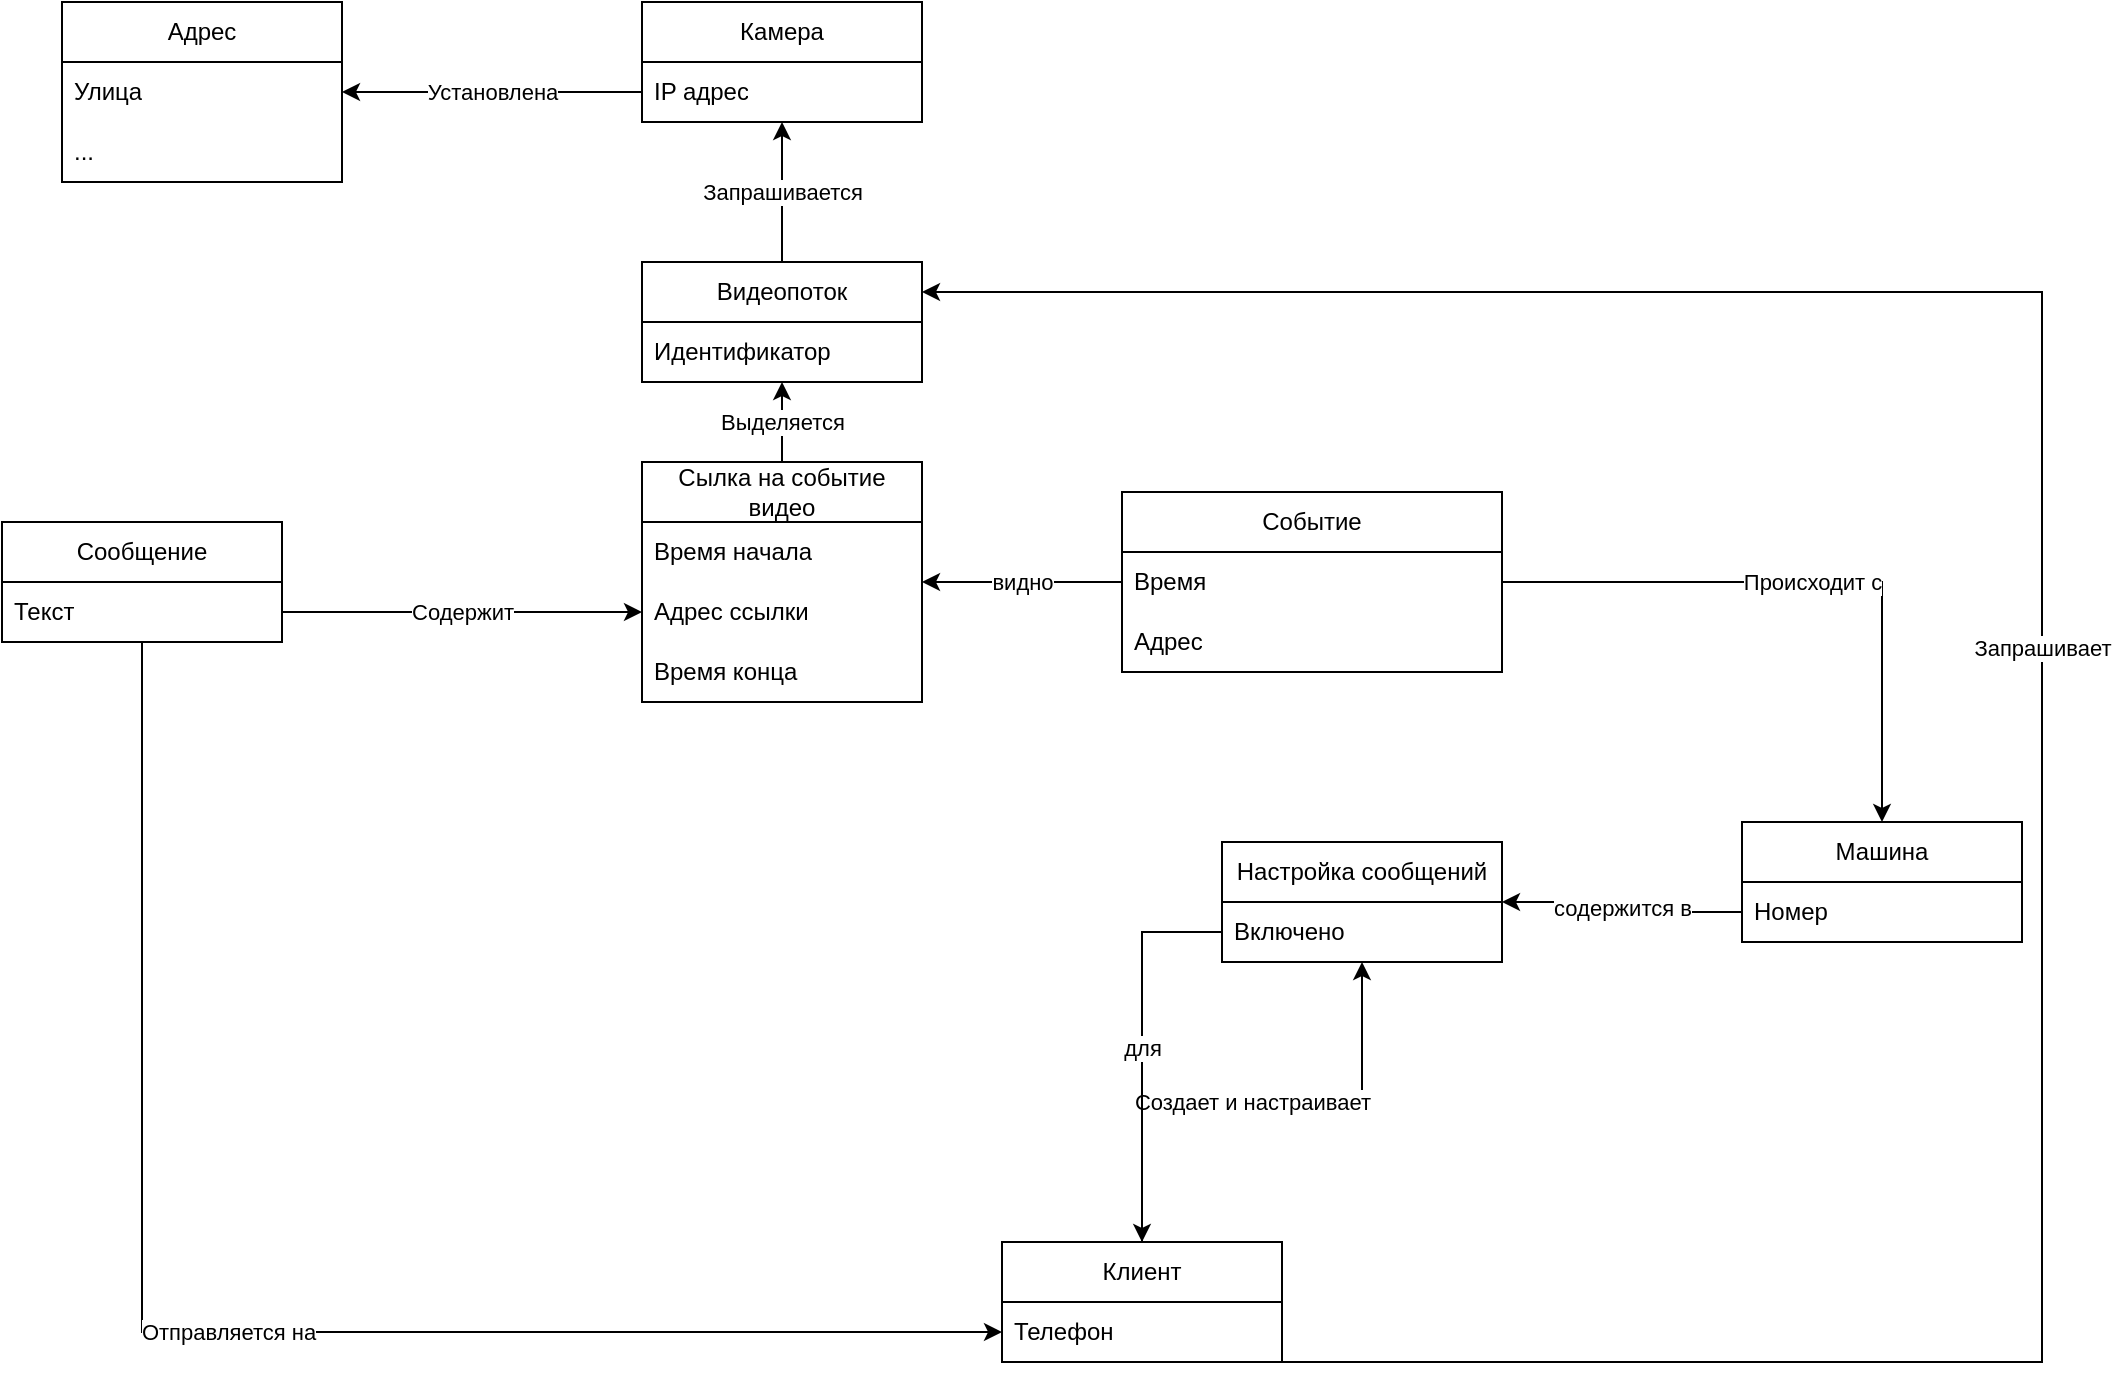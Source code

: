 <mxfile version="24.7.17">
  <diagram name="Страница — 1" id="Jy3WbxoEpjstbgvxpMyO">
    <mxGraphModel dx="2283" dy="1627" grid="1" gridSize="10" guides="1" tooltips="1" connect="1" arrows="1" fold="1" page="1" pageScale="1" pageWidth="1169" pageHeight="827" math="0" shadow="0">
      <root>
        <mxCell id="0" />
        <mxCell id="1" parent="0" />
        <mxCell id="5gY9V4qFijtGJwF-r9l1-2" value="Машина" style="swimlane;fontStyle=0;childLayout=stackLayout;horizontal=1;startSize=30;horizontalStack=0;resizeParent=1;resizeParentMax=0;resizeLast=0;collapsible=1;marginBottom=0;whiteSpace=wrap;html=1;" parent="1" vertex="1">
          <mxGeometry x="340" y="-260" width="140" height="60" as="geometry" />
        </mxCell>
        <mxCell id="5gY9V4qFijtGJwF-r9l1-3" value="Номер" style="text;strokeColor=none;fillColor=none;align=left;verticalAlign=middle;spacingLeft=4;spacingRight=4;overflow=hidden;points=[[0,0.5],[1,0.5]];portConstraint=eastwest;rotatable=0;whiteSpace=wrap;html=1;" parent="5gY9V4qFijtGJwF-r9l1-2" vertex="1">
          <mxGeometry y="30" width="140" height="30" as="geometry" />
        </mxCell>
        <mxCell id="5gY9V4qFijtGJwF-r9l1-155" value="Создает и настраивает" style="edgeStyle=orthogonalEdgeStyle;rounded=0;orthogonalLoop=1;jettySize=auto;html=1;" parent="1" source="5gY9V4qFijtGJwF-r9l1-6" target="5gY9V4qFijtGJwF-r9l1-146" edge="1">
          <mxGeometry relative="1" as="geometry" />
        </mxCell>
        <mxCell id="5gY9V4qFijtGJwF-r9l1-6" value="Клиент" style="swimlane;fontStyle=0;childLayout=stackLayout;horizontal=1;startSize=30;horizontalStack=0;resizeParent=1;resizeParentMax=0;resizeLast=0;collapsible=1;marginBottom=0;whiteSpace=wrap;html=1;" parent="1" vertex="1">
          <mxGeometry x="-30" y="-50" width="140" height="60" as="geometry" />
        </mxCell>
        <mxCell id="5gY9V4qFijtGJwF-r9l1-81" value="Телефон" style="text;strokeColor=none;fillColor=none;align=left;verticalAlign=middle;spacingLeft=4;spacingRight=4;overflow=hidden;points=[[0,0.5],[1,0.5]];portConstraint=eastwest;rotatable=0;whiteSpace=wrap;html=1;" parent="5gY9V4qFijtGJwF-r9l1-6" vertex="1">
          <mxGeometry y="30" width="140" height="30" as="geometry" />
        </mxCell>
        <mxCell id="5gY9V4qFijtGJwF-r9l1-80" value="Отправляется на" style="edgeStyle=orthogonalEdgeStyle;rounded=0;orthogonalLoop=1;jettySize=auto;html=1;" parent="1" source="5gY9V4qFijtGJwF-r9l1-14" target="5gY9V4qFijtGJwF-r9l1-81" edge="1">
          <mxGeometry relative="1" as="geometry" />
        </mxCell>
        <mxCell id="5gY9V4qFijtGJwF-r9l1-14" value="Сообщение" style="swimlane;fontStyle=0;childLayout=stackLayout;horizontal=1;startSize=30;horizontalStack=0;resizeParent=1;resizeParentMax=0;resizeLast=0;collapsible=1;marginBottom=0;whiteSpace=wrap;html=1;" parent="1" vertex="1">
          <mxGeometry x="-530" y="-410" width="140" height="60" as="geometry" />
        </mxCell>
        <mxCell id="5gY9V4qFijtGJwF-r9l1-15" value="Текст" style="text;strokeColor=none;fillColor=none;align=left;verticalAlign=middle;spacingLeft=4;spacingRight=4;overflow=hidden;points=[[0,0.5],[1,0.5]];portConstraint=eastwest;rotatable=0;whiteSpace=wrap;html=1;" parent="5gY9V4qFijtGJwF-r9l1-14" vertex="1">
          <mxGeometry y="30" width="140" height="30" as="geometry" />
        </mxCell>
        <mxCell id="5gY9V4qFijtGJwF-r9l1-70" value="Происходит с" style="edgeStyle=orthogonalEdgeStyle;rounded=0;orthogonalLoop=1;jettySize=auto;html=1;" parent="1" source="5gY9V4qFijtGJwF-r9l1-33" target="5gY9V4qFijtGJwF-r9l1-2" edge="1">
          <mxGeometry relative="1" as="geometry" />
        </mxCell>
        <mxCell id="5gY9V4qFijtGJwF-r9l1-144" value="видно" style="edgeStyle=orthogonalEdgeStyle;rounded=0;orthogonalLoop=1;jettySize=auto;html=1;" parent="1" source="5gY9V4qFijtGJwF-r9l1-33" target="5gY9V4qFijtGJwF-r9l1-86" edge="1">
          <mxGeometry relative="1" as="geometry" />
        </mxCell>
        <mxCell id="5gY9V4qFijtGJwF-r9l1-33" value="Событие" style="swimlane;fontStyle=0;childLayout=stackLayout;horizontal=1;startSize=30;horizontalStack=0;resizeParent=1;resizeParentMax=0;resizeLast=0;collapsible=1;marginBottom=0;whiteSpace=wrap;html=1;" parent="1" vertex="1">
          <mxGeometry x="30" y="-425" width="190" height="90" as="geometry" />
        </mxCell>
        <mxCell id="5gY9V4qFijtGJwF-r9l1-34" value="Время" style="text;strokeColor=none;fillColor=none;align=left;verticalAlign=middle;spacingLeft=4;spacingRight=4;overflow=hidden;points=[[0,0.5],[1,0.5]];portConstraint=eastwest;rotatable=0;whiteSpace=wrap;html=1;" parent="5gY9V4qFijtGJwF-r9l1-33" vertex="1">
          <mxGeometry y="30" width="190" height="30" as="geometry" />
        </mxCell>
        <mxCell id="5gY9V4qFijtGJwF-r9l1-77" value="Адрес" style="text;strokeColor=none;fillColor=none;align=left;verticalAlign=middle;spacingLeft=4;spacingRight=4;overflow=hidden;points=[[0,0.5],[1,0.5]];portConstraint=eastwest;rotatable=0;whiteSpace=wrap;html=1;" parent="5gY9V4qFijtGJwF-r9l1-33" vertex="1">
          <mxGeometry y="60" width="190" height="30" as="geometry" />
        </mxCell>
        <mxCell id="5gY9V4qFijtGJwF-r9l1-132" value="Выделяется" style="edgeStyle=orthogonalEdgeStyle;rounded=0;orthogonalLoop=1;jettySize=auto;html=1;" parent="1" source="5gY9V4qFijtGJwF-r9l1-86" target="5gY9V4qFijtGJwF-r9l1-121" edge="1">
          <mxGeometry relative="1" as="geometry" />
        </mxCell>
        <mxCell id="5gY9V4qFijtGJwF-r9l1-86" value="Сылка на событие видео" style="swimlane;fontStyle=0;childLayout=stackLayout;horizontal=1;startSize=30;horizontalStack=0;resizeParent=1;resizeParentMax=0;resizeLast=0;collapsible=1;marginBottom=0;whiteSpace=wrap;html=1;" parent="1" vertex="1">
          <mxGeometry x="-210" y="-440" width="140" height="120" as="geometry" />
        </mxCell>
        <mxCell id="5gY9V4qFijtGJwF-r9l1-87" value="Время начала" style="text;strokeColor=none;fillColor=none;align=left;verticalAlign=middle;spacingLeft=4;spacingRight=4;overflow=hidden;points=[[0,0.5],[1,0.5]];portConstraint=eastwest;rotatable=0;whiteSpace=wrap;html=1;" parent="5gY9V4qFijtGJwF-r9l1-86" vertex="1">
          <mxGeometry y="30" width="140" height="30" as="geometry" />
        </mxCell>
        <mxCell id="5gY9V4qFijtGJwF-r9l1-105" value="Адрес ссылки" style="text;strokeColor=none;fillColor=none;align=left;verticalAlign=middle;spacingLeft=4;spacingRight=4;overflow=hidden;points=[[0,0.5],[1,0.5]];portConstraint=eastwest;rotatable=0;whiteSpace=wrap;html=1;" parent="5gY9V4qFijtGJwF-r9l1-86" vertex="1">
          <mxGeometry y="60" width="140" height="30" as="geometry" />
        </mxCell>
        <mxCell id="5gY9V4qFijtGJwF-r9l1-88" value="Время конца" style="text;strokeColor=none;fillColor=none;align=left;verticalAlign=middle;spacingLeft=4;spacingRight=4;overflow=hidden;points=[[0,0.5],[1,0.5]];portConstraint=eastwest;rotatable=0;whiteSpace=wrap;html=1;" parent="5gY9V4qFijtGJwF-r9l1-86" vertex="1">
          <mxGeometry y="90" width="140" height="30" as="geometry" />
        </mxCell>
        <mxCell id="5gY9V4qFijtGJwF-r9l1-95" value="Адрес" style="swimlane;fontStyle=0;childLayout=stackLayout;horizontal=1;startSize=30;horizontalStack=0;resizeParent=1;resizeParentMax=0;resizeLast=0;collapsible=1;marginBottom=0;whiteSpace=wrap;html=1;" parent="1" vertex="1">
          <mxGeometry x="-500" y="-670" width="140" height="90" as="geometry" />
        </mxCell>
        <mxCell id="5gY9V4qFijtGJwF-r9l1-96" value="Улица" style="text;strokeColor=none;fillColor=none;align=left;verticalAlign=middle;spacingLeft=4;spacingRight=4;overflow=hidden;points=[[0,0.5],[1,0.5]];portConstraint=eastwest;rotatable=0;whiteSpace=wrap;html=1;" parent="5gY9V4qFijtGJwF-r9l1-95" vertex="1">
          <mxGeometry y="30" width="140" height="30" as="geometry" />
        </mxCell>
        <mxCell id="5gY9V4qFijtGJwF-r9l1-97" value="..." style="text;strokeColor=none;fillColor=none;align=left;verticalAlign=middle;spacingLeft=4;spacingRight=4;overflow=hidden;points=[[0,0.5],[1,0.5]];portConstraint=eastwest;rotatable=0;whiteSpace=wrap;html=1;" parent="5gY9V4qFijtGJwF-r9l1-95" vertex="1">
          <mxGeometry y="60" width="140" height="30" as="geometry" />
        </mxCell>
        <mxCell id="5gY9V4qFijtGJwF-r9l1-131" value="Запрашивается" style="edgeStyle=orthogonalEdgeStyle;rounded=0;orthogonalLoop=1;jettySize=auto;html=1;" parent="1" source="5gY9V4qFijtGJwF-r9l1-121" target="5gY9V4qFijtGJwF-r9l1-125" edge="1">
          <mxGeometry relative="1" as="geometry" />
        </mxCell>
        <mxCell id="5gY9V4qFijtGJwF-r9l1-121" value="Видеопоток" style="swimlane;fontStyle=0;childLayout=stackLayout;horizontal=1;startSize=30;horizontalStack=0;resizeParent=1;resizeParentMax=0;resizeLast=0;collapsible=1;marginBottom=0;whiteSpace=wrap;html=1;" parent="1" vertex="1">
          <mxGeometry x="-210" y="-540" width="140" height="60" as="geometry" />
        </mxCell>
        <mxCell id="5gY9V4qFijtGJwF-r9l1-122" value="Идентификатор" style="text;strokeColor=none;fillColor=none;align=left;verticalAlign=middle;spacingLeft=4;spacingRight=4;overflow=hidden;points=[[0,0.5],[1,0.5]];portConstraint=eastwest;rotatable=0;whiteSpace=wrap;html=1;" parent="5gY9V4qFijtGJwF-r9l1-121" vertex="1">
          <mxGeometry y="30" width="140" height="30" as="geometry" />
        </mxCell>
        <mxCell id="5gY9V4qFijtGJwF-r9l1-125" value="Камера" style="swimlane;fontStyle=0;childLayout=stackLayout;horizontal=1;startSize=30;horizontalStack=0;resizeParent=1;resizeParentMax=0;resizeLast=0;collapsible=1;marginBottom=0;whiteSpace=wrap;html=1;" parent="1" vertex="1">
          <mxGeometry x="-210" y="-670" width="140" height="60" as="geometry" />
        </mxCell>
        <mxCell id="5gY9V4qFijtGJwF-r9l1-126" value="IP адрес" style="text;strokeColor=none;fillColor=none;align=left;verticalAlign=middle;spacingLeft=4;spacingRight=4;overflow=hidden;points=[[0,0.5],[1,0.5]];portConstraint=eastwest;rotatable=0;whiteSpace=wrap;html=1;" parent="5gY9V4qFijtGJwF-r9l1-125" vertex="1">
          <mxGeometry y="30" width="140" height="30" as="geometry" />
        </mxCell>
        <mxCell id="5gY9V4qFijtGJwF-r9l1-129" value="Установлена" style="edgeStyle=orthogonalEdgeStyle;rounded=0;orthogonalLoop=1;jettySize=auto;html=1;" parent="1" source="5gY9V4qFijtGJwF-r9l1-126" target="5gY9V4qFijtGJwF-r9l1-95" edge="1">
          <mxGeometry relative="1" as="geometry" />
        </mxCell>
        <mxCell id="5gY9V4qFijtGJwF-r9l1-134" value="Содержит" style="edgeStyle=orthogonalEdgeStyle;rounded=0;orthogonalLoop=1;jettySize=auto;html=1;" parent="1" source="5gY9V4qFijtGJwF-r9l1-15" target="5gY9V4qFijtGJwF-r9l1-105" edge="1">
          <mxGeometry relative="1" as="geometry" />
        </mxCell>
        <mxCell id="5gY9V4qFijtGJwF-r9l1-145" value="Запрашивает" style="edgeStyle=orthogonalEdgeStyle;rounded=0;orthogonalLoop=1;jettySize=auto;html=1;entryX=1;entryY=0.25;entryDx=0;entryDy=0;" parent="1" source="5gY9V4qFijtGJwF-r9l1-81" target="5gY9V4qFijtGJwF-r9l1-121" edge="1">
          <mxGeometry relative="1" as="geometry">
            <Array as="points">
              <mxPoint x="490" y="10" />
              <mxPoint x="490" y="-525" />
            </Array>
          </mxGeometry>
        </mxCell>
        <mxCell id="5gY9V4qFijtGJwF-r9l1-146" value="Настройка сообщений" style="swimlane;fontStyle=0;childLayout=stackLayout;horizontal=1;startSize=30;horizontalStack=0;resizeParent=1;resizeParentMax=0;resizeLast=0;collapsible=1;marginBottom=0;whiteSpace=wrap;html=1;" parent="1" vertex="1">
          <mxGeometry x="80" y="-250" width="140" height="60" as="geometry" />
        </mxCell>
        <mxCell id="5gY9V4qFijtGJwF-r9l1-147" value="Включено" style="text;strokeColor=none;fillColor=none;align=left;verticalAlign=middle;spacingLeft=4;spacingRight=4;overflow=hidden;points=[[0,0.5],[1,0.5]];portConstraint=eastwest;rotatable=0;whiteSpace=wrap;html=1;" parent="5gY9V4qFijtGJwF-r9l1-146" vertex="1">
          <mxGeometry y="30" width="140" height="30" as="geometry" />
        </mxCell>
        <mxCell id="5gY9V4qFijtGJwF-r9l1-166" value="содержится в" style="edgeStyle=orthogonalEdgeStyle;rounded=0;orthogonalLoop=1;jettySize=auto;html=1;" parent="1" source="5gY9V4qFijtGJwF-r9l1-3" target="5gY9V4qFijtGJwF-r9l1-146" edge="1">
          <mxGeometry relative="1" as="geometry" />
        </mxCell>
        <mxCell id="5gY9V4qFijtGJwF-r9l1-167" value="для" style="edgeStyle=orthogonalEdgeStyle;rounded=0;orthogonalLoop=1;jettySize=auto;html=1;" parent="1" source="5gY9V4qFijtGJwF-r9l1-147" target="5gY9V4qFijtGJwF-r9l1-6" edge="1">
          <mxGeometry relative="1" as="geometry" />
        </mxCell>
      </root>
    </mxGraphModel>
  </diagram>
</mxfile>
